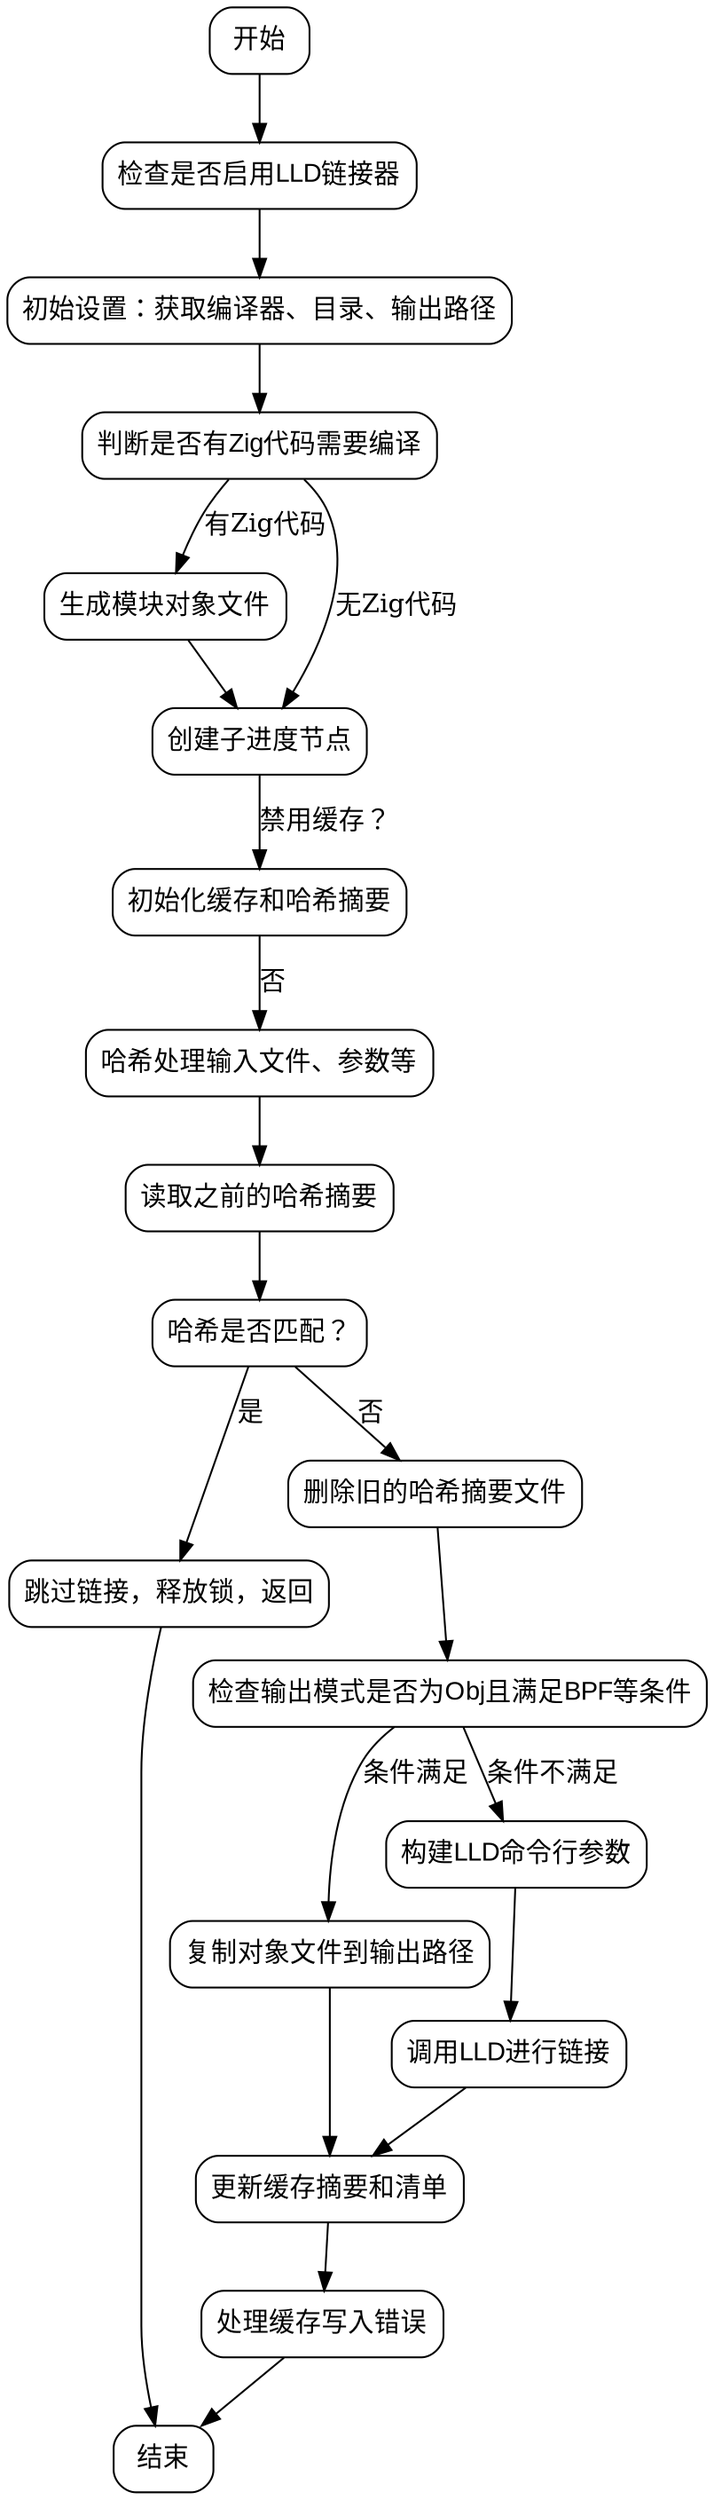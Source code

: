 
digraph linkWithLLD {
    node [shape=rectangle, style="rounded", fontname="Arial"];
    start [label="开始"];
    end [label="结束"];
    check_lld [label="检查是否启用LLD链接器"];
    setup [label="初始设置：获取编译器、目录、输出路径"];
    module_obj [label="判断是否有Zig代码需要编译"];
    flush_module [label="生成模块对象文件"];
    sub_prog [label="创建子进度节点"];
    cache_check [label="初始化缓存和哈希摘要"];
    hash_inputs [label="哈希处理输入文件、参数等"];
    prev_digest [label="读取之前的哈希摘要"];
    digest_match [label="哈希是否匹配？"];
    skip_link [label="跳过链接，释放锁，返回"];
    delete_symlink [label="删除旧的哈希摘要文件"];
    check_output_mode [label="检查输出模式是否为Obj且满足BPF等条件"];
    copy_file [label="复制对象文件到输出路径"];
    build_argv [label="构建LLD命令行参数"];
    spawn_lld [label="调用LLD进行链接"];
    update_cache [label="更新缓存摘要和清单"];
    handle_errors [label="处理缓存写入错误"];

    start -> check_lld;
    check_lld -> setup;
    setup -> module_obj;
    module_obj -> flush_module [label="有Zig代码"];
    module_obj -> sub_prog [label="无Zig代码"];
    flush_module -> sub_prog;
    sub_prog -> cache_check [label="禁用缓存？"];
    cache_check -> hash_inputs [label="否"];
    hash_inputs -> prev_digest;
    prev_digest -> digest_match;
    digest_match -> skip_link [label="是"];
    digest_match -> delete_symlink [label="否"];
    delete_symlink -> check_output_mode;
    check_output_mode -> copy_file [label="条件满足"];
    check_output_mode -> build_argv [label="条件不满足"];
    copy_file -> update_cache;
    build_argv -> spawn_lld;
    spawn_lld -> update_cache;
    update_cache -> handle_errors;
    handle_errors -> end;
    skip_link -> end;
}
